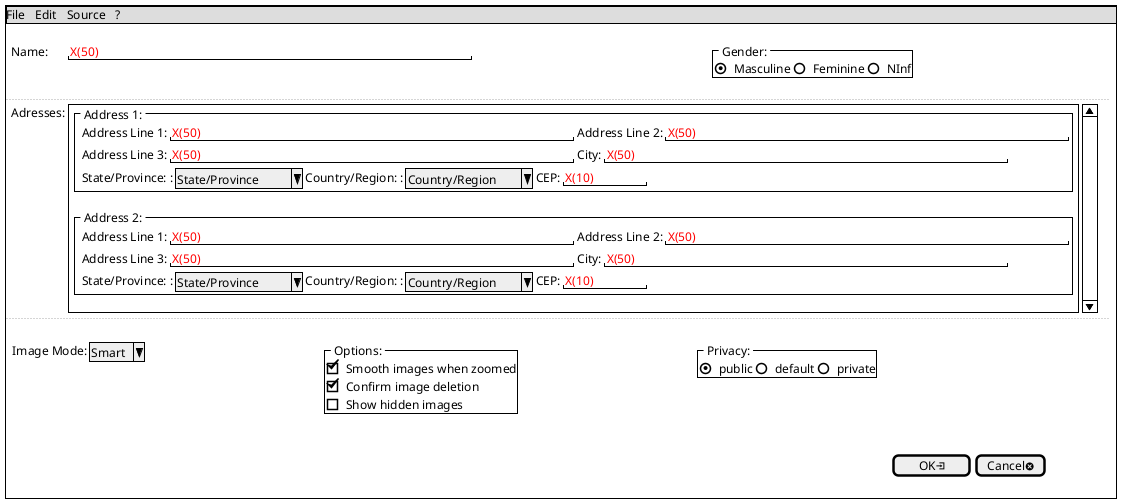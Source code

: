 @startsalt

!$showspace = 0
!$menu = 0
!$addresstype = 1
!$addreslayout = 1

!procedure Menu()
    !if ($menu == 1)
        {* File | Edit | Source | ? 
        File | New | Open File | - | Close | Close All | - | Exit}
    !elseif ($menu == 2)
        {* File | Edit | Source | ?
        Edit | Copy | Paste | - | Delete}
    !elseif ($menu == 3)
        {* File | Edit | Source | ?
        Source | Find ...}
    !elseif ($menu == 4)
        {* File | Edit | Source | ?
        ? | About}
    !else
        {* File | Edit | Source | ?}
    !endif
!endprocedure

!procedure DialogGender() 
    {^" Gender: " |
        (X) Masculine |
        () Feminine |
        () NInf
    }
!endprocedure

!procedure DialogPrivacy()
    {^" Privacy: " |
        (X) public |
        () default |
        () private
    }
!endprocedure

!procedure DialogState()
    {S 
        Acre
        Amapa
        Amazonas
    }
!endprocedure

!procedure DialogCountry()
    {S 
        Brasil
        China
        Estados Unidos
    }
!endprocedure

!procedure DialogOptions()
    {^" Options: "
        [X] Smooth images when zoomed
        [X] Confirm image deletion
        [ ] Show hidden images
    }
!endprocedure

!procedure DialogRead($text,$mask,$value)
    !$mask = $mask + "(" + $value + ")"
    $text|"<color:red>Lpad($mask,$value," ")"
!endprocedure

!procedure DialogDropBox($text,$value)
    $text:|^$value^
!endprocedure

!function Lpad($text,$value,$string)
    !local $loop = $value / %strlen($string)
    !while $loop > 0
        !$text = $text + $string
        !$loop = $loop - 1
    !endwhile
    !return %substr($text,0,$value)
!endfunction

!function Rpad($text,$value,$string)
    !local $loop = $value / %strlen($string)
    !while $loop > 0
        !$text = $string + $text
        !$loop = $loop - 1
    !endwhile
    !return %substr($text,$begin,$value)
!endfunction

!procedure Spaces($value)
    !if ($showspace == 1)
        <color:gainsboro>Lpad("X",$value,"X")
    !else
        <color:white>Lpad("X",$value,"X")
    !endif
!endprocedure

!procedure DialogAddress1($text)
    {^" $text: " 
        |.|{DialogRead("Address Line 1: ","X",50)|
            |DialogRead("Address Line 2: ","X",50)}
        |.|{DialogRead("Address Line 3: ","X",50)|
            |DialogRead("City: ","X",50)}
        |.|{DialogDropBox("State/Province: ","State/Province")|
            |DialogDropBox("Country/Region: ","Country/Region")|
            |DialogRead("CEP: ","X",10)}
    }
!endprocedure

!procedure DialogAddress2($text)
    {^" $text: " 
        |.|DialogRead("Address Line 1: ","X",50)
        |.|DialogRead("Address Line 2: ","X",50)
        |.|DialogRead("Address Line 3: ","X",50)
        |.|{DialogRead("City: ","X",50)|
            |DialogDropBox("State/Province: ","State/Province")|
            |.}|*
        |.|{DialogRead("CEP: ","X",10)|
            |DialogDropBox("Country/Region: ","Country/Region")|
            |.}|*
    }
!endprocedure

!procedure DialogAddress3($text)
    {^" $text: " 
        |.|DialogRead("Address Line 1: ","X",50)
        |.|DialogRead("Address Line 2: ","X",50)
        |.|DialogRead("Address Line 3: ","X",50)
        |.|DialogRead("City: ","X",50)
        |.|DialogDropBox("State/Province: ","State/Province")
        |.|DialogRead("CEP: ","X",10)
        |.|DialogDropBox("Country/Region: ","Country/Region")
    }
!endprocedure

!procedure DialogAddress($text)
    !if ($addreslayout == 1)
        DialogAddress1($text)
    !elseif ($addreslayout == 2)
        DialogAddress2($text)
    !else
        DialogAddress3($text)
    !endif
!endprocedure

!procedure ListAddress()
    !if ($addresstype == 1)
        |Adresses:|{
            |{SI 
                |.|
                DialogAddress("Address 1")|.
                |.|
                DialogAddress("Address 2")|.}}
    !elseif ($addresstype == 2)
        {
            |.
            |.|DialogAddress("Address 1")|*|*|*|*|*
            |.
            |.|DialogAddress("Address 2")|*|*|*|*|*}
    !else
        {
            |.
            |.|DialogAddress("Address 1")|*|*|*|*|*}
    !endif
!endprocedure

!procedure Rule($value)
    !local $loop = $value
    !local $index = 1
    !while $loop > 0
        !if ($index == 10)
            !$index = 0
        !endif
        !if ($loop == 1)
            |$index
        !else
            |$index|
        !endif
        !$index = $index + 1
        !$loop = $loop - 1
    !endwhile
!endprocedure

scale 1

{+
    |Menu()|*|*|*|*|*|*|*|*
    |.
    |.|DialogRead("Name: ","X",50)|
        |.|.|Spaces(32)|
        |DialogGender()|*
    ..|*|*|*|*|*|*|*
    |.|ListAddress()|*|*|*|*|*
    ..|*|*|*|*|*|*|*
    |.
    |.|{DialogDropBox("Image Mode","Smart")|
        |Spaces(25)|
        |DialogOptions()|
        |Spaces(25)|
        |DialogPrivacy()}|*|*|*|*|*|*|.
    |.
    |.|.|.|.|.|.|Spaces(25)|{[  OK<&account-login>   ]|[Cancel<&circle-x>]}|.
    |.
}
@endsalt